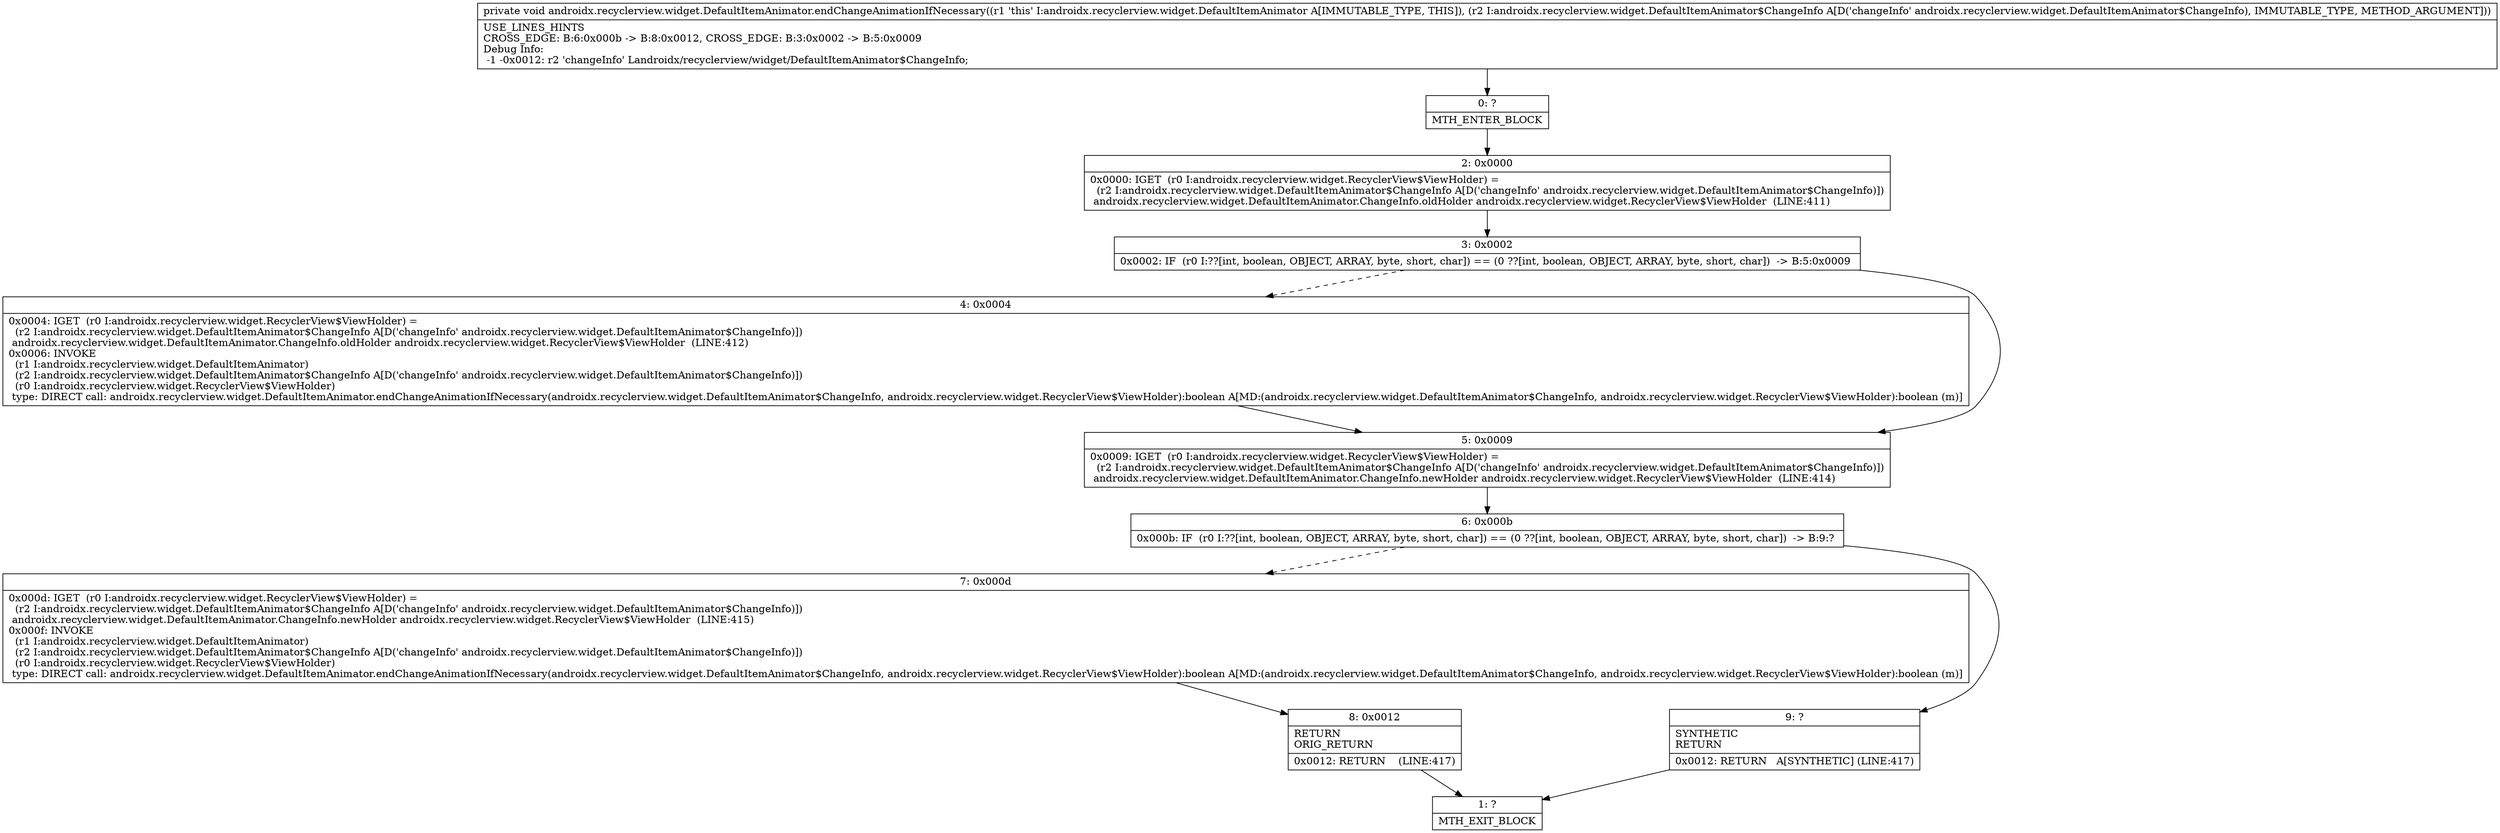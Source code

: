digraph "CFG forandroidx.recyclerview.widget.DefaultItemAnimator.endChangeAnimationIfNecessary(Landroidx\/recyclerview\/widget\/DefaultItemAnimator$ChangeInfo;)V" {
Node_0 [shape=record,label="{0\:\ ?|MTH_ENTER_BLOCK\l}"];
Node_2 [shape=record,label="{2\:\ 0x0000|0x0000: IGET  (r0 I:androidx.recyclerview.widget.RecyclerView$ViewHolder) = \l  (r2 I:androidx.recyclerview.widget.DefaultItemAnimator$ChangeInfo A[D('changeInfo' androidx.recyclerview.widget.DefaultItemAnimator$ChangeInfo)])\l androidx.recyclerview.widget.DefaultItemAnimator.ChangeInfo.oldHolder androidx.recyclerview.widget.RecyclerView$ViewHolder  (LINE:411)\l}"];
Node_3 [shape=record,label="{3\:\ 0x0002|0x0002: IF  (r0 I:??[int, boolean, OBJECT, ARRAY, byte, short, char]) == (0 ??[int, boolean, OBJECT, ARRAY, byte, short, char])  \-\> B:5:0x0009 \l}"];
Node_4 [shape=record,label="{4\:\ 0x0004|0x0004: IGET  (r0 I:androidx.recyclerview.widget.RecyclerView$ViewHolder) = \l  (r2 I:androidx.recyclerview.widget.DefaultItemAnimator$ChangeInfo A[D('changeInfo' androidx.recyclerview.widget.DefaultItemAnimator$ChangeInfo)])\l androidx.recyclerview.widget.DefaultItemAnimator.ChangeInfo.oldHolder androidx.recyclerview.widget.RecyclerView$ViewHolder  (LINE:412)\l0x0006: INVOKE  \l  (r1 I:androidx.recyclerview.widget.DefaultItemAnimator)\l  (r2 I:androidx.recyclerview.widget.DefaultItemAnimator$ChangeInfo A[D('changeInfo' androidx.recyclerview.widget.DefaultItemAnimator$ChangeInfo)])\l  (r0 I:androidx.recyclerview.widget.RecyclerView$ViewHolder)\l type: DIRECT call: androidx.recyclerview.widget.DefaultItemAnimator.endChangeAnimationIfNecessary(androidx.recyclerview.widget.DefaultItemAnimator$ChangeInfo, androidx.recyclerview.widget.RecyclerView$ViewHolder):boolean A[MD:(androidx.recyclerview.widget.DefaultItemAnimator$ChangeInfo, androidx.recyclerview.widget.RecyclerView$ViewHolder):boolean (m)]\l}"];
Node_5 [shape=record,label="{5\:\ 0x0009|0x0009: IGET  (r0 I:androidx.recyclerview.widget.RecyclerView$ViewHolder) = \l  (r2 I:androidx.recyclerview.widget.DefaultItemAnimator$ChangeInfo A[D('changeInfo' androidx.recyclerview.widget.DefaultItemAnimator$ChangeInfo)])\l androidx.recyclerview.widget.DefaultItemAnimator.ChangeInfo.newHolder androidx.recyclerview.widget.RecyclerView$ViewHolder  (LINE:414)\l}"];
Node_6 [shape=record,label="{6\:\ 0x000b|0x000b: IF  (r0 I:??[int, boolean, OBJECT, ARRAY, byte, short, char]) == (0 ??[int, boolean, OBJECT, ARRAY, byte, short, char])  \-\> B:9:? \l}"];
Node_7 [shape=record,label="{7\:\ 0x000d|0x000d: IGET  (r0 I:androidx.recyclerview.widget.RecyclerView$ViewHolder) = \l  (r2 I:androidx.recyclerview.widget.DefaultItemAnimator$ChangeInfo A[D('changeInfo' androidx.recyclerview.widget.DefaultItemAnimator$ChangeInfo)])\l androidx.recyclerview.widget.DefaultItemAnimator.ChangeInfo.newHolder androidx.recyclerview.widget.RecyclerView$ViewHolder  (LINE:415)\l0x000f: INVOKE  \l  (r1 I:androidx.recyclerview.widget.DefaultItemAnimator)\l  (r2 I:androidx.recyclerview.widget.DefaultItemAnimator$ChangeInfo A[D('changeInfo' androidx.recyclerview.widget.DefaultItemAnimator$ChangeInfo)])\l  (r0 I:androidx.recyclerview.widget.RecyclerView$ViewHolder)\l type: DIRECT call: androidx.recyclerview.widget.DefaultItemAnimator.endChangeAnimationIfNecessary(androidx.recyclerview.widget.DefaultItemAnimator$ChangeInfo, androidx.recyclerview.widget.RecyclerView$ViewHolder):boolean A[MD:(androidx.recyclerview.widget.DefaultItemAnimator$ChangeInfo, androidx.recyclerview.widget.RecyclerView$ViewHolder):boolean (m)]\l}"];
Node_8 [shape=record,label="{8\:\ 0x0012|RETURN\lORIG_RETURN\l|0x0012: RETURN    (LINE:417)\l}"];
Node_1 [shape=record,label="{1\:\ ?|MTH_EXIT_BLOCK\l}"];
Node_9 [shape=record,label="{9\:\ ?|SYNTHETIC\lRETURN\l|0x0012: RETURN   A[SYNTHETIC] (LINE:417)\l}"];
MethodNode[shape=record,label="{private void androidx.recyclerview.widget.DefaultItemAnimator.endChangeAnimationIfNecessary((r1 'this' I:androidx.recyclerview.widget.DefaultItemAnimator A[IMMUTABLE_TYPE, THIS]), (r2 I:androidx.recyclerview.widget.DefaultItemAnimator$ChangeInfo A[D('changeInfo' androidx.recyclerview.widget.DefaultItemAnimator$ChangeInfo), IMMUTABLE_TYPE, METHOD_ARGUMENT]))  | USE_LINES_HINTS\lCROSS_EDGE: B:6:0x000b \-\> B:8:0x0012, CROSS_EDGE: B:3:0x0002 \-\> B:5:0x0009\lDebug Info:\l  \-1 \-0x0012: r2 'changeInfo' Landroidx\/recyclerview\/widget\/DefaultItemAnimator$ChangeInfo;\l}"];
MethodNode -> Node_0;Node_0 -> Node_2;
Node_2 -> Node_3;
Node_3 -> Node_4[style=dashed];
Node_3 -> Node_5;
Node_4 -> Node_5;
Node_5 -> Node_6;
Node_6 -> Node_7[style=dashed];
Node_6 -> Node_9;
Node_7 -> Node_8;
Node_8 -> Node_1;
Node_9 -> Node_1;
}

